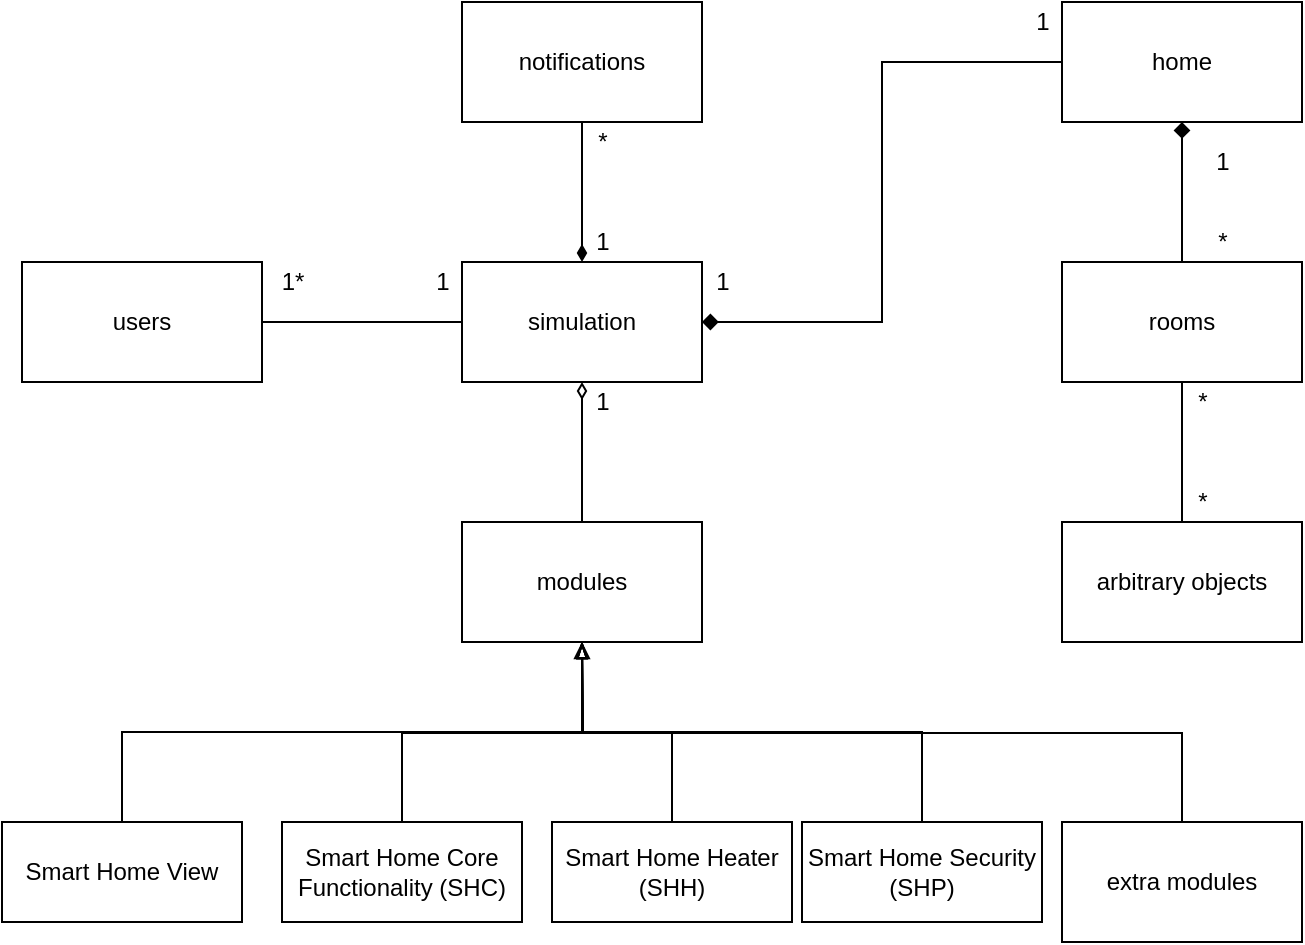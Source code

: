 <mxfile version="13.8.0" type="github" pages="3">
  <diagram id="29xJlA8Se5fbEzLuSr_1" name="domain model">
    <mxGraphModel dx="466" dy="613" grid="1" gridSize="10" guides="1" tooltips="1" connect="1" arrows="1" fold="1" page="1" pageScale="1" pageWidth="850" pageHeight="1100" math="0" shadow="0">
      <root>
        <mxCell id="0" />
        <mxCell id="1" parent="0" />
        <mxCell id="CPHN7FILl5JGV7DydlDY-1" value="users" style="rounded=0;whiteSpace=wrap;html=1;" parent="1" vertex="1">
          <mxGeometry x="40" y="260" width="120" height="60" as="geometry" />
        </mxCell>
        <mxCell id="fkSMhrdSkVYTth2vi6ym-20" style="edgeStyle=orthogonalEdgeStyle;rounded=0;orthogonalLoop=1;jettySize=auto;html=1;exitX=0.5;exitY=1;exitDx=0;exitDy=0;entryX=0.5;entryY=0;entryDx=0;entryDy=0;endArrow=none;endFill=0;startArrow=diamondThin;startFill=0;" parent="1" source="CPHN7FILl5JGV7DydlDY-2" target="CPHN7FILl5JGV7DydlDY-4" edge="1">
          <mxGeometry relative="1" as="geometry" />
        </mxCell>
        <mxCell id="fkSMhrdSkVYTth2vi6ym-21" style="edgeStyle=orthogonalEdgeStyle;rounded=0;orthogonalLoop=1;jettySize=auto;html=1;exitX=0;exitY=0.5;exitDx=0;exitDy=0;entryX=1;entryY=0.5;entryDx=0;entryDy=0;endArrow=none;endFill=0;" parent="1" source="CPHN7FILl5JGV7DydlDY-2" target="CPHN7FILl5JGV7DydlDY-1" edge="1">
          <mxGeometry relative="1" as="geometry" />
        </mxCell>
        <mxCell id="UySvFB3RAScjOvA2F3Ek-2" style="edgeStyle=orthogonalEdgeStyle;rounded=0;orthogonalLoop=1;jettySize=auto;html=1;exitX=1;exitY=0.5;exitDx=0;exitDy=0;entryX=0;entryY=0.5;entryDx=0;entryDy=0;endArrow=none;endFill=0;startArrow=diamond;startFill=1;" parent="1" source="CPHN7FILl5JGV7DydlDY-2" target="UySvFB3RAScjOvA2F3Ek-1" edge="1">
          <mxGeometry relative="1" as="geometry" />
        </mxCell>
        <mxCell id="CPHN7FILl5JGV7DydlDY-2" value="simulation" style="rounded=0;whiteSpace=wrap;html=1;" parent="1" vertex="1">
          <mxGeometry x="260" y="260" width="120" height="60" as="geometry" />
        </mxCell>
        <mxCell id="fkSMhrdSkVYTth2vi6ym-22" style="edgeStyle=orthogonalEdgeStyle;rounded=0;orthogonalLoop=1;jettySize=auto;html=1;exitX=0.5;exitY=1;exitDx=0;exitDy=0;entryX=0.5;entryY=0;entryDx=0;entryDy=0;endArrow=diamondThin;endFill=1;startArrow=none;startFill=0;" parent="1" source="CPHN7FILl5JGV7DydlDY-3" target="CPHN7FILl5JGV7DydlDY-2" edge="1">
          <mxGeometry relative="1" as="geometry" />
        </mxCell>
        <mxCell id="CPHN7FILl5JGV7DydlDY-3" value="notifications" style="rounded=0;whiteSpace=wrap;html=1;" parent="1" vertex="1">
          <mxGeometry x="260" y="130" width="120" height="60" as="geometry" />
        </mxCell>
        <mxCell id="CPHN7FILl5JGV7DydlDY-4" value="modules" style="rounded=0;whiteSpace=wrap;html=1;" parent="1" vertex="1">
          <mxGeometry x="260" y="390" width="120" height="60" as="geometry" />
        </mxCell>
        <mxCell id="fkSMhrdSkVYTth2vi6ym-14" style="edgeStyle=orthogonalEdgeStyle;rounded=0;orthogonalLoop=1;jettySize=auto;html=1;exitX=0.5;exitY=0;exitDx=0;exitDy=0;endArrow=block;endFill=0;" parent="1" source="fkSMhrdSkVYTth2vi6ym-1" target="CPHN7FILl5JGV7DydlDY-4" edge="1">
          <mxGeometry relative="1" as="geometry" />
        </mxCell>
        <mxCell id="fkSMhrdSkVYTth2vi6ym-1" value="Smart Home View" style="rounded=0;whiteSpace=wrap;html=1;" parent="1" vertex="1">
          <mxGeometry x="30" y="540" width="120" height="50" as="geometry" />
        </mxCell>
        <mxCell id="fkSMhrdSkVYTth2vi6ym-16" style="edgeStyle=orthogonalEdgeStyle;rounded=0;orthogonalLoop=1;jettySize=auto;html=1;exitX=0.5;exitY=0;exitDx=0;exitDy=0;endArrow=blockThin;endFill=0;" parent="1" source="fkSMhrdSkVYTth2vi6ym-2" edge="1">
          <mxGeometry relative="1" as="geometry">
            <mxPoint x="320" y="450" as="targetPoint" />
          </mxGeometry>
        </mxCell>
        <mxCell id="fkSMhrdSkVYTth2vi6ym-2" value="Smart Home Core Functionality (SHC)" style="rounded=0;whiteSpace=wrap;html=1;" parent="1" vertex="1">
          <mxGeometry x="170" y="540" width="120" height="50" as="geometry" />
        </mxCell>
        <mxCell id="fkSMhrdSkVYTth2vi6ym-3" value="Smart Home Heater (SHH)" style="whiteSpace=wrap;html=1;" parent="1" vertex="1">
          <mxGeometry x="305" y="540" width="120" height="50" as="geometry" />
        </mxCell>
        <mxCell id="fkSMhrdSkVYTth2vi6ym-18" style="edgeStyle=orthogonalEdgeStyle;rounded=0;orthogonalLoop=1;jettySize=auto;html=1;exitX=0.5;exitY=0;exitDx=0;exitDy=0;entryX=0.5;entryY=1;entryDx=0;entryDy=0;endArrow=blockThin;endFill=0;" parent="1" source="fkSMhrdSkVYTth2vi6ym-4" target="CPHN7FILl5JGV7DydlDY-4" edge="1">
          <mxGeometry relative="1" as="geometry" />
        </mxCell>
        <mxCell id="fkSMhrdSkVYTth2vi6ym-4" value="Smart Home Security (SHP)" style="whiteSpace=wrap;html=1;" parent="1" vertex="1">
          <mxGeometry x="430" y="540" width="120" height="50" as="geometry" />
        </mxCell>
        <mxCell id="fkSMhrdSkVYTth2vi6ym-24" style="edgeStyle=orthogonalEdgeStyle;rounded=0;orthogonalLoop=1;jettySize=auto;html=1;exitX=0.5;exitY=1;exitDx=0;exitDy=0;entryX=0.5;entryY=0;entryDx=0;entryDy=0;endArrow=none;endFill=0;" parent="1" source="fkSMhrdSkVYTth2vi6ym-11" target="fkSMhrdSkVYTth2vi6ym-23" edge="1">
          <mxGeometry relative="1" as="geometry" />
        </mxCell>
        <mxCell id="fkSMhrdSkVYTth2vi6ym-11" value="rooms" style="whiteSpace=wrap;html=1;" parent="1" vertex="1">
          <mxGeometry x="560" y="260" width="120" height="60" as="geometry" />
        </mxCell>
        <mxCell id="fkSMhrdSkVYTth2vi6ym-19" style="edgeStyle=orthogonalEdgeStyle;rounded=0;orthogonalLoop=1;jettySize=auto;html=1;exitX=0.5;exitY=0;exitDx=0;exitDy=0;endArrow=blockThin;endFill=0;" parent="1" source="fkSMhrdSkVYTth2vi6ym-3" edge="1">
          <mxGeometry relative="1" as="geometry">
            <mxPoint x="320" y="450" as="targetPoint" />
          </mxGeometry>
        </mxCell>
        <mxCell id="fkSMhrdSkVYTth2vi6ym-23" value="arbitrary objects" style="whiteSpace=wrap;html=1;" parent="1" vertex="1">
          <mxGeometry x="560" y="390" width="120" height="60" as="geometry" />
        </mxCell>
        <mxCell id="UySvFB3RAScjOvA2F3Ek-3" style="edgeStyle=orthogonalEdgeStyle;rounded=0;orthogonalLoop=1;jettySize=auto;html=1;exitX=0.5;exitY=1;exitDx=0;exitDy=0;entryX=0.5;entryY=0;entryDx=0;entryDy=0;endArrow=none;endFill=0;startArrow=diamond;startFill=1;" parent="1" source="UySvFB3RAScjOvA2F3Ek-1" target="fkSMhrdSkVYTth2vi6ym-11" edge="1">
          <mxGeometry relative="1" as="geometry" />
        </mxCell>
        <mxCell id="UySvFB3RAScjOvA2F3Ek-1" value="home" style="whiteSpace=wrap;html=1;" parent="1" vertex="1">
          <mxGeometry x="560" y="130" width="120" height="60" as="geometry" />
        </mxCell>
        <mxCell id="IYt1yw46BEGq4BvRzfWG-2" style="edgeStyle=orthogonalEdgeStyle;rounded=0;orthogonalLoop=1;jettySize=auto;html=1;exitX=0.5;exitY=0;exitDx=0;exitDy=0;endArrow=blockThin;endFill=0;" parent="1" source="IYt1yw46BEGq4BvRzfWG-1" edge="1">
          <mxGeometry relative="1" as="geometry">
            <mxPoint x="320" y="450" as="targetPoint" />
          </mxGeometry>
        </mxCell>
        <mxCell id="IYt1yw46BEGq4BvRzfWG-1" value="extra modules" style="whiteSpace=wrap;html=1;" parent="1" vertex="1">
          <mxGeometry x="560" y="540" width="120" height="60" as="geometry" />
        </mxCell>
        <mxCell id="gQwUq3gMzSBmTL0Rb7Kc-1" value="1*" style="text;html=1;align=center;verticalAlign=middle;resizable=0;points=[];autosize=1;" parent="1" vertex="1">
          <mxGeometry x="160" y="260" width="30" height="20" as="geometry" />
        </mxCell>
        <mxCell id="gQwUq3gMzSBmTL0Rb7Kc-2" value="1" style="text;html=1;align=center;verticalAlign=middle;resizable=0;points=[];autosize=1;" parent="1" vertex="1">
          <mxGeometry x="240" y="260" width="20" height="20" as="geometry" />
        </mxCell>
        <mxCell id="gQwUq3gMzSBmTL0Rb7Kc-3" value="*" style="text;html=1;align=center;verticalAlign=middle;resizable=0;points=[];autosize=1;" parent="1" vertex="1">
          <mxGeometry x="320" y="190" width="20" height="20" as="geometry" />
        </mxCell>
        <mxCell id="gQwUq3gMzSBmTL0Rb7Kc-4" value="1" style="text;html=1;align=center;verticalAlign=middle;resizable=0;points=[];autosize=1;" parent="1" vertex="1">
          <mxGeometry x="320" y="320" width="20" height="20" as="geometry" />
        </mxCell>
        <mxCell id="gQwUq3gMzSBmTL0Rb7Kc-6" value="1" style="text;html=1;align=center;verticalAlign=middle;resizable=0;points=[];autosize=1;" parent="1" vertex="1">
          <mxGeometry x="320" y="240" width="20" height="20" as="geometry" />
        </mxCell>
        <mxCell id="gQwUq3gMzSBmTL0Rb7Kc-7" value="1" style="text;html=1;align=center;verticalAlign=middle;resizable=0;points=[];autosize=1;" parent="1" vertex="1">
          <mxGeometry x="380" y="260" width="20" height="20" as="geometry" />
        </mxCell>
        <mxCell id="gQwUq3gMzSBmTL0Rb7Kc-8" value="1" style="text;html=1;align=center;verticalAlign=middle;resizable=0;points=[];autosize=1;" parent="1" vertex="1">
          <mxGeometry x="540" y="130" width="20" height="20" as="geometry" />
        </mxCell>
        <mxCell id="gQwUq3gMzSBmTL0Rb7Kc-9" value="1" style="text;html=1;align=center;verticalAlign=middle;resizable=0;points=[];autosize=1;" parent="1" vertex="1">
          <mxGeometry x="630" y="200" width="20" height="20" as="geometry" />
        </mxCell>
        <mxCell id="gQwUq3gMzSBmTL0Rb7Kc-10" value="*" style="text;html=1;align=center;verticalAlign=middle;resizable=0;points=[];autosize=1;" parent="1" vertex="1">
          <mxGeometry x="630" y="240" width="20" height="20" as="geometry" />
        </mxCell>
        <mxCell id="gQwUq3gMzSBmTL0Rb7Kc-11" value="*" style="text;html=1;align=center;verticalAlign=middle;resizable=0;points=[];autosize=1;" parent="1" vertex="1">
          <mxGeometry x="620" y="320" width="20" height="20" as="geometry" />
        </mxCell>
        <mxCell id="gQwUq3gMzSBmTL0Rb7Kc-12" value="*" style="text;html=1;align=center;verticalAlign=middle;resizable=0;points=[];autosize=1;" parent="1" vertex="1">
          <mxGeometry x="620" y="370" width="20" height="20" as="geometry" />
        </mxCell>
      </root>
    </mxGraphModel>
  </diagram>
  <diagram id="61EIeKFrq4l5trr3OWub" name="class">
    <mxGraphModel dx="3219" dy="1007" grid="1" gridSize="10" guides="1" tooltips="1" connect="1" arrows="1" fold="1" page="1" pageScale="1" pageWidth="1100" pageHeight="850" math="0" shadow="0">
      <root>
        <mxCell id="k98FI3-CN0EbQ0Xw41iG-0" />
        <mxCell id="k98FI3-CN0EbQ0Xw41iG-1" parent="k98FI3-CN0EbQ0Xw41iG-0" />
        <mxCell id="Hh1ZqOh16C1T5onKGEZO-32" value="Extends" style="endArrow=block;endSize=16;endFill=0;html=1;exitX=0.5;exitY=0;exitDx=0;exitDy=0;entryX=0;entryY=0.5;entryDx=0;entryDy=0;" parent="k98FI3-CN0EbQ0Xw41iG-1" source="Hh1ZqOh16C1T5onKGEZO-10" target="Hh1ZqOh16C1T5onKGEZO-7" edge="1">
          <mxGeometry width="160" relative="1" as="geometry">
            <mxPoint x="-690" y="1220" as="sourcePoint" />
            <mxPoint x="-700" y="1320" as="targetPoint" />
          </mxGeometry>
        </mxCell>
        <mxCell id="Hh1ZqOh16C1T5onKGEZO-33" value="Extends" style="endArrow=block;endSize=16;endFill=0;html=1;exitX=0.5;exitY=0;exitDx=0;exitDy=0;entryX=1;entryY=0.5;entryDx=0;entryDy=0;" parent="k98FI3-CN0EbQ0Xw41iG-1" source="Hh1ZqOh16C1T5onKGEZO-18" target="Hh1ZqOh16C1T5onKGEZO-7" edge="1">
          <mxGeometry width="160" relative="1" as="geometry">
            <mxPoint x="-770" y="1410" as="sourcePoint" />
            <mxPoint x="-665" y="1289" as="targetPoint" />
          </mxGeometry>
        </mxCell>
        <mxCell id="Hh1ZqOh16C1T5onKGEZO-34" value="Extends" style="endArrow=block;endSize=16;endFill=0;html=1;exitX=0.5;exitY=0;exitDx=0;exitDy=0;entryX=0.5;entryY=1;entryDx=0;entryDy=0;entryPerimeter=0;" parent="k98FI3-CN0EbQ0Xw41iG-1" source="Hh1ZqOh16C1T5onKGEZO-14" target="Hh1ZqOh16C1T5onKGEZO-9" edge="1">
          <mxGeometry width="160" relative="1" as="geometry">
            <mxPoint x="-760" y="1420" as="sourcePoint" />
            <mxPoint x="-655" y="1299" as="targetPoint" />
          </mxGeometry>
        </mxCell>
        <mxCell id="WAo9bf8TWP8gmRhbdrpz-15" style="edgeStyle=orthogonalEdgeStyle;rounded=0;orthogonalLoop=1;jettySize=auto;html=1;startArrow=none;startFill=0;endArrow=diamond;endFill=1;strokeColor=#000000;entryX=0.5;entryY=1;entryDx=0;entryDy=0;" parent="k98FI3-CN0EbQ0Xw41iG-1" source="Hh1ZqOh16C1T5onKGEZO-0" target="WAo9bf8TWP8gmRhbdrpz-10" edge="1">
          <mxGeometry relative="1" as="geometry">
            <mxPoint x="128" y="140" as="targetPoint" />
            <Array as="points">
              <mxPoint x="110" y="610" />
              <mxPoint x="110" y="220" />
            </Array>
          </mxGeometry>
        </mxCell>
        <mxCell id="WAo9bf8TWP8gmRhbdrpz-9" style="rounded=0;orthogonalLoop=1;jettySize=auto;html=1;entryX=1;entryY=0.5;entryDx=0;entryDy=0;edgeStyle=orthogonalEdgeStyle;endArrow=diamond;endFill=1;startArrow=none;startFill=0;" parent="k98FI3-CN0EbQ0Xw41iG-1" source="Hh1ZqOh16C1T5onKGEZO-4" target="Hh1ZqOh16C1T5onKGEZO-23" edge="1">
          <mxGeometry relative="1" as="geometry" />
        </mxCell>
        <mxCell id="Hh1ZqOh16C1T5onKGEZO-22" value="Simulation" style="swimlane;fontStyle=1;align=center;verticalAlign=top;childLayout=stackLayout;horizontal=1;startSize=26;horizontalStack=0;resizeParent=1;resizeParentMax=0;resizeLast=0;collapsible=1;marginBottom=0;" parent="k98FI3-CN0EbQ0Xw41iG-1" vertex="1">
          <mxGeometry x="280" y="20" width="580" height="480" as="geometry" />
        </mxCell>
        <mxCell id="Hh1ZqOh16C1T5onKGEZO-23" value="- date: Date&#xa;- time: Time&#xa;- temperature: float&#xa;- loggedInUser: User&#xa;- users: User&#xa;- house: House&#xa;" style="text;strokeColor=none;fillColor=none;align=left;verticalAlign=top;spacingLeft=4;spacingRight=4;overflow=hidden;rotatable=0;points=[[0,0.5],[1,0.5]];portConstraint=eastwest;" parent="Hh1ZqOh16C1T5onKGEZO-22" vertex="1">
          <mxGeometry y="26" width="580" height="94" as="geometry" />
        </mxCell>
        <mxCell id="Hh1ZqOh16C1T5onKGEZO-24" value="" style="line;strokeWidth=1;fillColor=none;align=left;verticalAlign=middle;spacingTop=-1;spacingLeft=3;spacingRight=3;rotatable=0;labelPosition=right;points=[];portConstraint=eastwest;" parent="Hh1ZqOh16C1T5onKGEZO-22" vertex="1">
          <mxGeometry y="120" width="580" height="8" as="geometry" />
        </mxCell>
        <mxCell id="Hh1ZqOh16C1T5onKGEZO-25" value="+ Simulation (date: Date, time:Time, temprature: float, houseInput: String)&#xa;+ addUser(user: User)&#xa;+ addUser(username: String, password: String, type: String, location: String)&#xa;+ removeUser(user: User)&#xa;+ removeUser(choice: String)&#xa;+ findUserFromID(userId: int): User&#xa;+ logout&#xa;+ printUsers&#xa;+ getDate&#xa;+ setDate(date: Date)&#xa;+ getTime&#xa;+ setTime(time: Time)&#xa;+ getTemperature&#xa;+ setTemperature(temperature: float)&#xa;+ getLoggedInUser&#xa;+ setLoggedInUser(loggedInUser: User)&#xa;+ setLoggedInUserLocation(location: String)&#xa;+ login(username: String, password: String)&#xa;+ editUser(username: String, currentPassword: String, newPassword: String, type: String, location: String)&#xa;+ setHouseLayout(location: String)&#xa;+ getHouseLayout&#xa;+ getUsers&#xa;+ get House&#xa;+ toString&#xa;" style="text;strokeColor=none;fillColor=none;align=left;verticalAlign=top;spacingLeft=4;spacingRight=4;overflow=hidden;rotatable=0;points=[[0,0.5],[1,0.5]];portConstraint=eastwest;" parent="Hh1ZqOh16C1T5onKGEZO-22" vertex="1">
          <mxGeometry y="128" width="580" height="352" as="geometry" />
        </mxCell>
        <mxCell id="Hh1ZqOh16C1T5onKGEZO-3" value="User" style="swimlane;fontStyle=1;align=center;verticalAlign=top;childLayout=stackLayout;horizontal=1;startSize=26;horizontalStack=0;resizeParent=1;resizeParentMax=0;resizeLast=0;collapsible=1;marginBottom=0;" parent="k98FI3-CN0EbQ0Xw41iG-1" vertex="1">
          <mxGeometry x="970" y="70" width="430" height="270" as="geometry" />
        </mxCell>
        <mxCell id="Hh1ZqOh16C1T5onKGEZO-4" value="- type: UserType&#xa;- ID: int&#xa;- location: Room&#xa;- name: String&#xa;- password: String&#xa;&#xa;" style="text;strokeColor=none;fillColor=none;align=left;verticalAlign=top;spacingLeft=4;spacingRight=4;overflow=hidden;rotatable=0;points=[[0,0.5],[1,0.5]];portConstraint=eastwest;" parent="Hh1ZqOh16C1T5onKGEZO-3" vertex="1">
          <mxGeometry y="26" width="430" height="74" as="geometry" />
        </mxCell>
        <mxCell id="Hh1ZqOh16C1T5onKGEZO-5" value="" style="line;strokeWidth=1;fillColor=none;align=left;verticalAlign=middle;spacingTop=-1;spacingLeft=3;spacingRight=3;rotatable=0;labelPosition=right;points=[];portConstraint=eastwest;" parent="Hh1ZqOh16C1T5onKGEZO-3" vertex="1">
          <mxGeometry y="100" width="430" height="10" as="geometry" />
        </mxCell>
        <mxCell id="WAo9bf8TWP8gmRhbdrpz-18" value="+ User(type: UserType, ID: int, location: Room, name: String, password: String)&#xa;+ getType&#xa;+ setType(type: UserType)&#xa;+ getID&#xa;+ setId(ID: int)&#xa;+ getLocation&#xa;+ setLocation(location: Room)&#xa;+ getName&#xa;+ getPassword&#xa;+ setPassword(password: String)&#xa;+ toString" style="text;strokeColor=none;fillColor=none;align=left;verticalAlign=top;spacingLeft=4;spacingRight=4;overflow=hidden;rotatable=0;points=[[0,0.5],[1,0.5]];portConstraint=eastwest;" parent="Hh1ZqOh16C1T5onKGEZO-3" vertex="1">
          <mxGeometry y="110" width="430" height="160" as="geometry" />
        </mxCell>
        <mxCell id="1Z6uNt5oHynkcQSFIYLh-0" value="&lt;p style=&quot;margin: 0px ; margin-top: 4px ; text-align: center&quot;&gt;&lt;i&gt;&amp;lt;&amp;lt;enumeration&amp;gt;&amp;gt;&lt;/i&gt;&lt;br&gt;&lt;b&gt;UserType&lt;/b&gt;&lt;/p&gt;&lt;hr size=&quot;1&quot;&gt;&lt;p style=&quot;text-align: center ; margin: 0px 0px 0px 4px&quot;&gt;PARENT&lt;/p&gt;&lt;p style=&quot;text-align: center ; margin: 0px 0px 0px 4px&quot;&gt;CHILD&lt;/p&gt;&lt;p style=&quot;text-align: center ; margin: 0px 0px 0px 4px&quot;&gt;GUEST&lt;/p&gt;&lt;p style=&quot;text-align: center ; margin: 0px 0px 0px 4px&quot;&gt;STRANGER&lt;/p&gt;" style="verticalAlign=top;align=left;overflow=fill;fontSize=12;fontFamily=Helvetica;html=1;" parent="k98FI3-CN0EbQ0Xw41iG-1" vertex="1">
          <mxGeometry x="1460" y="120" width="120" height="110" as="geometry" />
        </mxCell>
        <mxCell id="6sYtt_yyZBRGDPYd3N_l-8" value="" style="endArrow=none;html=1;exitX=1;exitY=0.5;exitDx=0;exitDy=0;entryX=0;entryY=0.5;entryDx=0;entryDy=0;" edge="1" parent="k98FI3-CN0EbQ0Xw41iG-1" source="6sYtt_yyZBRGDPYd3N_l-5" target="6sYtt_yyZBRGDPYd3N_l-1">
          <mxGeometry width="50" height="50" relative="1" as="geometry">
            <mxPoint x="315" y="830" as="sourcePoint" />
            <mxPoint x="365" y="780" as="targetPoint" />
          </mxGeometry>
        </mxCell>
        <mxCell id="Z85w9RJjv7gsrz5Ugrhh-0" value="ArbitraryObject" style="swimlane;fontStyle=1;align=center;verticalAlign=top;childLayout=stackLayout;horizontal=1;startSize=26;horizontalStack=0;resizeParent=1;resizeParentMax=0;resizeLast=0;collapsible=1;marginBottom=0;" parent="k98FI3-CN0EbQ0Xw41iG-1" vertex="1">
          <mxGeometry x="-1070" y="1390" width="160" height="86" as="geometry" />
        </mxCell>
        <mxCell id="Z85w9RJjv7gsrz5Ugrhh-1" value="+ field: type" style="text;strokeColor=none;fillColor=none;align=left;verticalAlign=top;spacingLeft=4;spacingRight=4;overflow=hidden;rotatable=0;points=[[0,0.5],[1,0.5]];portConstraint=eastwest;" parent="Z85w9RJjv7gsrz5Ugrhh-0" vertex="1">
          <mxGeometry y="26" width="160" height="26" as="geometry" />
        </mxCell>
        <mxCell id="Z85w9RJjv7gsrz5Ugrhh-2" value="" style="line;strokeWidth=1;fillColor=none;align=left;verticalAlign=middle;spacingTop=-1;spacingLeft=3;spacingRight=3;rotatable=0;labelPosition=right;points=[];portConstraint=eastwest;" parent="Z85w9RJjv7gsrz5Ugrhh-0" vertex="1">
          <mxGeometry y="52" width="160" height="8" as="geometry" />
        </mxCell>
        <mxCell id="Z85w9RJjv7gsrz5Ugrhh-3" value="+ obstructWindow" style="text;strokeColor=none;fillColor=none;align=left;verticalAlign=top;spacingLeft=4;spacingRight=4;overflow=hidden;rotatable=0;points=[[0,0.5],[1,0.5]];portConstraint=eastwest;" parent="Z85w9RJjv7gsrz5Ugrhh-0" vertex="1">
          <mxGeometry y="60" width="160" height="26" as="geometry" />
        </mxCell>
        <mxCell id="Hh1ZqOh16C1T5onKGEZO-10" value="SHC" style="swimlane;fontStyle=1;align=center;verticalAlign=top;childLayout=stackLayout;horizontal=1;startSize=26;horizontalStack=0;resizeParent=1;resizeParentMax=0;resizeLast=0;collapsible=1;marginBottom=0;" parent="k98FI3-CN0EbQ0Xw41iG-1" vertex="1">
          <mxGeometry x="-860" y="1400" width="160" height="86" as="geometry" />
        </mxCell>
        <mxCell id="Hh1ZqOh16C1T5onKGEZO-11" value="+ field: type" style="text;strokeColor=none;fillColor=none;align=left;verticalAlign=top;spacingLeft=4;spacingRight=4;overflow=hidden;rotatable=0;points=[[0,0.5],[1,0.5]];portConstraint=eastwest;" parent="Hh1ZqOh16C1T5onKGEZO-10" vertex="1">
          <mxGeometry y="26" width="160" height="26" as="geometry" />
        </mxCell>
        <mxCell id="Hh1ZqOh16C1T5onKGEZO-12" value="" style="line;strokeWidth=1;fillColor=none;align=left;verticalAlign=middle;spacingTop=-1;spacingLeft=3;spacingRight=3;rotatable=0;labelPosition=right;points=[];portConstraint=eastwest;" parent="Hh1ZqOh16C1T5onKGEZO-10" vertex="1">
          <mxGeometry y="52" width="160" height="8" as="geometry" />
        </mxCell>
        <mxCell id="Hh1ZqOh16C1T5onKGEZO-13" value="+ method(type): type" style="text;strokeColor=none;fillColor=none;align=left;verticalAlign=top;spacingLeft=4;spacingRight=4;overflow=hidden;rotatable=0;points=[[0,0.5],[1,0.5]];portConstraint=eastwest;" parent="Hh1ZqOh16C1T5onKGEZO-10" vertex="1">
          <mxGeometry y="60" width="160" height="26" as="geometry" />
        </mxCell>
        <mxCell id="Hh1ZqOh16C1T5onKGEZO-18" value="SHH" style="swimlane;fontStyle=1;align=center;verticalAlign=top;childLayout=stackLayout;horizontal=1;startSize=26;horizontalStack=0;resizeParent=1;resizeParentMax=0;resizeLast=0;collapsible=1;marginBottom=0;" parent="k98FI3-CN0EbQ0Xw41iG-1" vertex="1">
          <mxGeometry x="-490" y="1400" width="160" height="86" as="geometry" />
        </mxCell>
        <mxCell id="Hh1ZqOh16C1T5onKGEZO-19" value="+ field: type" style="text;strokeColor=none;fillColor=none;align=left;verticalAlign=top;spacingLeft=4;spacingRight=4;overflow=hidden;rotatable=0;points=[[0,0.5],[1,0.5]];portConstraint=eastwest;" parent="Hh1ZqOh16C1T5onKGEZO-18" vertex="1">
          <mxGeometry y="26" width="160" height="26" as="geometry" />
        </mxCell>
        <mxCell id="Hh1ZqOh16C1T5onKGEZO-20" value="" style="line;strokeWidth=1;fillColor=none;align=left;verticalAlign=middle;spacingTop=-1;spacingLeft=3;spacingRight=3;rotatable=0;labelPosition=right;points=[];portConstraint=eastwest;" parent="Hh1ZqOh16C1T5onKGEZO-18" vertex="1">
          <mxGeometry y="52" width="160" height="8" as="geometry" />
        </mxCell>
        <mxCell id="Hh1ZqOh16C1T5onKGEZO-21" value="+ method(type): type" style="text;strokeColor=none;fillColor=none;align=left;verticalAlign=top;spacingLeft=4;spacingRight=4;overflow=hidden;rotatable=0;points=[[0,0.5],[1,0.5]];portConstraint=eastwest;" parent="Hh1ZqOh16C1T5onKGEZO-18" vertex="1">
          <mxGeometry y="60" width="160" height="26" as="geometry" />
        </mxCell>
        <mxCell id="Hh1ZqOh16C1T5onKGEZO-14" value="SHP" style="swimlane;fontStyle=1;align=center;verticalAlign=top;childLayout=stackLayout;horizontal=1;startSize=26;horizontalStack=0;resizeParent=1;resizeParentMax=0;resizeLast=0;collapsible=1;marginBottom=0;" parent="k98FI3-CN0EbQ0Xw41iG-1" vertex="1">
          <mxGeometry x="-675" y="1400" width="160" height="86" as="geometry" />
        </mxCell>
        <mxCell id="Hh1ZqOh16C1T5onKGEZO-15" value="+ field: type" style="text;strokeColor=none;fillColor=none;align=left;verticalAlign=top;spacingLeft=4;spacingRight=4;overflow=hidden;rotatable=0;points=[[0,0.5],[1,0.5]];portConstraint=eastwest;" parent="Hh1ZqOh16C1T5onKGEZO-14" vertex="1">
          <mxGeometry y="26" width="160" height="26" as="geometry" />
        </mxCell>
        <mxCell id="Hh1ZqOh16C1T5onKGEZO-16" value="" style="line;strokeWidth=1;fillColor=none;align=left;verticalAlign=middle;spacingTop=-1;spacingLeft=3;spacingRight=3;rotatable=0;labelPosition=right;points=[];portConstraint=eastwest;" parent="Hh1ZqOh16C1T5onKGEZO-14" vertex="1">
          <mxGeometry y="52" width="160" height="8" as="geometry" />
        </mxCell>
        <mxCell id="Hh1ZqOh16C1T5onKGEZO-17" value="+ method(type): type" style="text;strokeColor=none;fillColor=none;align=left;verticalAlign=top;spacingLeft=4;spacingRight=4;overflow=hidden;rotatable=0;points=[[0,0.5],[1,0.5]];portConstraint=eastwest;" parent="Hh1ZqOh16C1T5onKGEZO-14" vertex="1">
          <mxGeometry y="60" width="160" height="26" as="geometry" />
        </mxCell>
        <mxCell id="Hh1ZqOh16C1T5onKGEZO-6" value="Module" style="swimlane;fontStyle=1;align=center;verticalAlign=top;childLayout=stackLayout;horizontal=1;startSize=26;horizontalStack=0;resizeParent=1;resizeParentMax=0;resizeLast=0;collapsible=1;marginBottom=0;" parent="k98FI3-CN0EbQ0Xw41iG-1" vertex="1">
          <mxGeometry x="-675" y="1240" width="160" height="86" as="geometry" />
        </mxCell>
        <mxCell id="Hh1ZqOh16C1T5onKGEZO-7" value="+ field: type" style="text;strokeColor=none;fillColor=none;align=left;verticalAlign=top;spacingLeft=4;spacingRight=4;overflow=hidden;rotatable=0;points=[[0,0.5],[1,0.5]];portConstraint=eastwest;" parent="Hh1ZqOh16C1T5onKGEZO-6" vertex="1">
          <mxGeometry y="26" width="160" height="26" as="geometry" />
        </mxCell>
        <mxCell id="Hh1ZqOh16C1T5onKGEZO-8" value="" style="line;strokeWidth=1;fillColor=none;align=left;verticalAlign=middle;spacingTop=-1;spacingLeft=3;spacingRight=3;rotatable=0;labelPosition=right;points=[];portConstraint=eastwest;" parent="Hh1ZqOh16C1T5onKGEZO-6" vertex="1">
          <mxGeometry y="52" width="160" height="8" as="geometry" />
        </mxCell>
        <mxCell id="Hh1ZqOh16C1T5onKGEZO-9" value="+ method(type): type" style="text;strokeColor=none;fillColor=none;align=left;verticalAlign=top;spacingLeft=4;spacingRight=4;overflow=hidden;rotatable=0;points=[[0,0.5],[1,0.5]];portConstraint=eastwest;" parent="Hh1ZqOh16C1T5onKGEZO-6" vertex="1">
          <mxGeometry y="60" width="160" height="26" as="geometry" />
        </mxCell>
        <mxCell id="6sYtt_yyZBRGDPYd3N_l-11" style="edgeStyle=orthogonalEdgeStyle;rounded=0;orthogonalLoop=1;jettySize=auto;html=1;startArrow=none;startFill=0;endArrow=diamond;endFill=1;strokeColor=#000000;entryX=0;entryY=0.5;entryDx=0;entryDy=0;exitX=1;exitY=0.5;exitDx=0;exitDy=0;" edge="1" parent="k98FI3-CN0EbQ0Xw41iG-1" source="6sYtt_yyZBRGDPYd3N_l-1" target="Hh1ZqOh16C1T5onKGEZO-1">
          <mxGeometry relative="1" as="geometry">
            <mxPoint x="975" y="300" as="targetPoint" />
            <mxPoint x="760" y="600" as="sourcePoint" />
          </mxGeometry>
        </mxCell>
        <mxCell id="6sYtt_yyZBRGDPYd3N_l-14" style="edgeStyle=orthogonalEdgeStyle;rounded=0;orthogonalLoop=1;jettySize=auto;html=1;startArrow=none;startFill=0;endArrow=diamond;endFill=1;strokeColor=#000000;entryX=0;entryY=0.5;entryDx=0;entryDy=0;exitX=1;exitY=0.5;exitDx=0;exitDy=0;" edge="1" parent="k98FI3-CN0EbQ0Xw41iG-1" source="91w05wusWFK-HkxT76u1-0" target="Hh1ZqOh16C1T5onKGEZO-23">
          <mxGeometry relative="1" as="geometry">
            <mxPoint x="55" y="220" as="targetPoint" />
            <mxPoint x="-80" y="490" as="sourcePoint" />
          </mxGeometry>
        </mxCell>
        <mxCell id="6sYtt_yyZBRGDPYd3N_l-15" style="edgeStyle=orthogonalEdgeStyle;rounded=0;orthogonalLoop=1;jettySize=auto;html=1;startArrow=none;startFill=0;endArrow=diamond;endFill=1;strokeColor=#000000;entryX=1;entryY=0.5;entryDx=0;entryDy=0;exitX=0.591;exitY=1.006;exitDx=0;exitDy=0;exitPerimeter=0;" edge="1" parent="k98FI3-CN0EbQ0Xw41iG-1" source="WAo9bf8TWP8gmRhbdrpz-18" target="Hh1ZqOh16C1T5onKGEZO-1">
          <mxGeometry relative="1" as="geometry">
            <mxPoint x="910" y="680" as="targetPoint" />
            <mxPoint x="1220" y="350" as="sourcePoint" />
          </mxGeometry>
        </mxCell>
        <mxCell id="Hh1ZqOh16C1T5onKGEZO-0" value="Room" style="swimlane;fontStyle=1;align=center;verticalAlign=top;childLayout=stackLayout;horizontal=1;startSize=26;horizontalStack=0;resizeParent=1;resizeParentMax=0;resizeLast=0;collapsible=1;marginBottom=0;" parent="k98FI3-CN0EbQ0Xw41iG-1" vertex="1">
          <mxGeometry x="570" y="590" width="360" height="230" as="geometry" />
        </mxCell>
        <mxCell id="Hh1ZqOh16C1T5onKGEZO-1" value="# name: String&#xa;# windows: Window&#xa;# lights: int&#xa;# doors: String&#xa;" style="text;strokeColor=none;fillColor=none;align=left;verticalAlign=top;spacingLeft=4;spacingRight=4;overflow=hidden;rotatable=0;points=[[0,0.5],[1,0.5]];portConstraint=eastwest;" parent="Hh1ZqOh16C1T5onKGEZO-0" vertex="1">
          <mxGeometry y="26" width="360" height="64" as="geometry" />
        </mxCell>
        <mxCell id="Hh1ZqOh16C1T5onKGEZO-2" value="" style="line;strokeWidth=1;fillColor=none;align=left;verticalAlign=middle;spacingTop=-1;spacingLeft=3;spacingRight=3;rotatable=0;labelPosition=right;points=[];portConstraint=eastwest;" parent="Hh1ZqOh16C1T5onKGEZO-0" vertex="1">
          <mxGeometry y="90" width="360" height="10" as="geometry" />
        </mxCell>
        <mxCell id="WAo9bf8TWP8gmRhbdrpz-24" value="+ printRoom&lt;br&gt;+ Room(name: String, windows: Window, lights: int, doors: String)&lt;br&gt;+ getDoors&lt;br&gt;+ setDoors(doors: String)&lt;br&gt;+ getName&lt;br&gt;+ setName(name: String)&lt;br&gt;+ getWindow&lt;br&gt;+ setLight(lights: int)&lt;br&gt;+ roomFromJSON(srcJSONPath: String)" style="text;html=1;align=left;verticalAlign=middle;resizable=0;points=[];autosize=1;" parent="Hh1ZqOh16C1T5onKGEZO-0" vertex="1">
          <mxGeometry y="100" width="360" height="130" as="geometry" />
        </mxCell>
        <mxCell id="6sYtt_yyZBRGDPYd3N_l-0" value="Window" style="swimlane;fontStyle=1;align=center;verticalAlign=top;childLayout=stackLayout;horizontal=1;startSize=26;horizontalStack=0;resizeParent=1;resizeParentMax=0;resizeLast=0;collapsible=1;marginBottom=0;" vertex="1" parent="k98FI3-CN0EbQ0Xw41iG-1">
          <mxGeometry x="305" y="650" width="180" height="140" as="geometry" />
        </mxCell>
        <mxCell id="6sYtt_yyZBRGDPYd3N_l-1" value="- obstructed: Boolean&#xa;- obstruction: ArbitraryObject" style="text;strokeColor=none;fillColor=none;align=left;verticalAlign=top;spacingLeft=4;spacingRight=4;overflow=hidden;rotatable=0;points=[[0,0.5],[1,0.5]];portConstraint=eastwest;" vertex="1" parent="6sYtt_yyZBRGDPYd3N_l-0">
          <mxGeometry y="26" width="180" height="44" as="geometry" />
        </mxCell>
        <mxCell id="6sYtt_yyZBRGDPYd3N_l-2" value="" style="line;strokeWidth=1;fillColor=none;align=left;verticalAlign=middle;spacingTop=-1;spacingLeft=3;spacingRight=3;rotatable=0;labelPosition=right;points=[];portConstraint=eastwest;" vertex="1" parent="6sYtt_yyZBRGDPYd3N_l-0">
          <mxGeometry y="70" width="180" height="2" as="geometry" />
        </mxCell>
        <mxCell id="6sYtt_yyZBRGDPYd3N_l-3" value="+ Window&#xa;+ Window(obs: Arbitrary Object)&#xa;+ getObstructed&#xa;+ setObstructed(obs: Boolean)" style="text;strokeColor=none;fillColor=none;align=left;verticalAlign=top;spacingLeft=4;spacingRight=4;overflow=hidden;rotatable=0;points=[[0,0.5],[1,0.5]];portConstraint=eastwest;" vertex="1" parent="6sYtt_yyZBRGDPYd3N_l-0">
          <mxGeometry y="72" width="180" height="68" as="geometry" />
        </mxCell>
        <mxCell id="6sYtt_yyZBRGDPYd3N_l-4" value="ArbitraryObject" style="swimlane;fontStyle=1;align=center;verticalAlign=top;childLayout=stackLayout;horizontal=1;startSize=26;horizontalStack=0;resizeParent=1;resizeParentMax=0;resizeLast=0;collapsible=1;marginBottom=0;" vertex="1" parent="k98FI3-CN0EbQ0Xw41iG-1">
          <mxGeometry x="80" y="660" width="160" height="110" as="geometry" />
        </mxCell>
        <mxCell id="6sYtt_yyZBRGDPYd3N_l-5" value="- name: String" style="text;strokeColor=none;fillColor=none;align=left;verticalAlign=top;spacingLeft=4;spacingRight=4;overflow=hidden;rotatable=0;points=[[0,0.5],[1,0.5]];portConstraint=eastwest;" vertex="1" parent="6sYtt_yyZBRGDPYd3N_l-4">
          <mxGeometry y="26" width="160" height="26" as="geometry" />
        </mxCell>
        <mxCell id="6sYtt_yyZBRGDPYd3N_l-6" value="" style="line;strokeWidth=1;fillColor=none;align=left;verticalAlign=middle;spacingTop=-1;spacingLeft=3;spacingRight=3;rotatable=0;labelPosition=right;points=[];portConstraint=eastwest;" vertex="1" parent="6sYtt_yyZBRGDPYd3N_l-4">
          <mxGeometry y="52" width="160" height="8" as="geometry" />
        </mxCell>
        <mxCell id="6sYtt_yyZBRGDPYd3N_l-7" value="+ ArbitraryObject(s: String)&#xa;+ ArbitraryObject&#xa;+ getName" style="text;strokeColor=none;fillColor=none;align=left;verticalAlign=top;spacingLeft=4;spacingRight=4;overflow=hidden;rotatable=0;points=[[0,0.5],[1,0.5]];portConstraint=eastwest;" vertex="1" parent="6sYtt_yyZBRGDPYd3N_l-4">
          <mxGeometry y="60" width="160" height="50" as="geometry" />
        </mxCell>
        <mxCell id="WAo9bf8TWP8gmRhbdrpz-10" value="House" style="swimlane;fontStyle=1;align=center;verticalAlign=top;childLayout=stackLayout;horizontal=1;startSize=26;horizontalStack=0;resizeParent=1;resizeParentMax=0;resizeLast=0;collapsible=1;marginBottom=0;" parent="k98FI3-CN0EbQ0Xw41iG-1" vertex="1">
          <mxGeometry x="20" y="80" width="190" height="140" as="geometry" />
        </mxCell>
        <mxCell id="91w05wusWFK-HkxT76u1-0" value="- DEFAULT_LOCATION: String&#xa;# rooms: Room&#xa;- location: String" style="text;strokeColor=none;fillColor=none;align=left;verticalAlign=top;spacingLeft=4;spacingRight=4;overflow=hidden;rotatable=0;points=[[0,0.5],[1,0.5]];portConstraint=eastwest;" parent="WAo9bf8TWP8gmRhbdrpz-10" vertex="1">
          <mxGeometry y="26" width="190" height="44" as="geometry" />
        </mxCell>
        <mxCell id="WAo9bf8TWP8gmRhbdrpz-12" value="" style="line;strokeWidth=1;fillColor=none;align=left;verticalAlign=middle;spacingTop=-1;spacingLeft=3;spacingRight=3;rotatable=0;labelPosition=right;points=[];portConstraint=eastwest;" parent="WAo9bf8TWP8gmRhbdrpz-10" vertex="1">
          <mxGeometry y="70" width="190" height="10" as="geometry" />
        </mxCell>
        <mxCell id="WAo9bf8TWP8gmRhbdrpz-25" value="&lt;div style=&quot;text-align: left&quot;&gt;&lt;span&gt;+ getRooms&lt;/span&gt;&lt;/div&gt;&lt;div style=&quot;text-align: left&quot;&gt;&lt;span&gt;+ House(srcJSON: String)&lt;/span&gt;&lt;/div&gt;&lt;div style=&quot;text-align: left&quot;&gt;&lt;span&gt;+ getLocation&lt;/span&gt;&lt;/div&gt;&lt;div style=&quot;text-align: left&quot;&gt;&lt;span&gt;+ setLocation(location:String)&lt;/span&gt;&lt;/div&gt;" style="text;html=1;align=center;verticalAlign=middle;resizable=0;points=[];autosize=1;" parent="WAo9bf8TWP8gmRhbdrpz-10" vertex="1">
          <mxGeometry y="80" width="190" height="60" as="geometry" />
        </mxCell>
      </root>
    </mxGraphModel>
  </diagram>
  <diagram id="AuCY7fcBZ_13xBlB0Hx5" name="sequence">
    <mxGraphModel dx="1186" dy="613" grid="1" gridSize="10" guides="1" tooltips="1" connect="1" arrows="1" fold="1" page="1" pageScale="1" pageWidth="850" pageHeight="1100" math="0" shadow="0">
      <root>
        <mxCell id="dc7-7ANzqNRgIsda0z-w-0" />
        <mxCell id="dc7-7ANzqNRgIsda0z-w-1" parent="dc7-7ANzqNRgIsda0z-w-0" />
        <mxCell id="MLvOIZUUaTWQDe66VQvx-0" value="&lt;p class=&quot;c5&quot; style=&quot;margin: 0px ; color: rgb(0 , 0 , 0) ; font-size: 11pt ; font-family: &amp;#34;arial&amp;#34; ; padding-top: 12pt ; padding-bottom: 0pt ; line-height: 1.15 ; text-align: left ; font-style: normal ; font-weight: 400 ; letter-spacing: normal ; text-indent: 0px ; text-transform: none ; word-spacing: 0px ; background-color: rgb(255 , 255 , 255)&quot;&gt;&lt;span class=&quot;c0&quot; style=&quot;color: rgb(0 , 0 , 0) ; font-weight: 400 ; text-decoration: none ; vertical-align: baseline ; font-size: 11pt ; font-family: &amp;#34;arial&amp;#34; ; font-style: normal&quot;&gt;Context of the simulation:&amp;nbsp;During the simulation, the user can execute the following commands to modify the context of the simulation:&lt;/span&gt;&lt;/p&gt;&lt;ul class=&quot;c28 lst-kix_knobczqi5p44-0 start&quot; style=&quot;padding: 0px ; margin: 0px ; list-style-type: none ; color: rgb(0 , 0 , 0) ; font-family: &amp;#34;times&amp;#34; ; font-size: medium ; font-style: normal ; font-weight: 400 ; letter-spacing: normal ; text-indent: 0px ; text-transform: none ; word-spacing: 0px ; background-color: rgb(255 , 255 , 255)&quot;&gt;&lt;li class=&quot;c5 c34&quot; style=&quot;color: rgb(0 , 0 , 0) ; font-size: 11pt ; font-family: &amp;#34;arial&amp;#34; ; padding-top: 12pt ; padding-bottom: 0pt ; line-height: 1.15 ; text-align: left ; margin-left: 36pt ; padding-left: 0pt&quot;&gt;&lt;span class=&quot;c0&quot; style=&quot;color: rgb(0 , 0 , 0) ; font-weight: 400 ; text-decoration: none ; vertical-align: baseline ; font-size: 11pt ; font-family: &amp;#34;arial&amp;#34; ; font-style: normal&quot;&gt;Start/stop simulation&lt;/span&gt;&lt;/li&gt;&lt;li class=&quot;c7&quot; style=&quot;color: rgb(0 , 0 , 0) ; font-size: 11pt ; font-family: &amp;#34;arial&amp;#34; ; margin-left: 36pt ; padding-top: 0pt ; padding-left: 0pt ; padding-bottom: 12pt ; line-height: 1.15 ; text-align: left&quot;&gt;&lt;span style=&quot;font-size: 11pt&quot;&gt;Modify date and time&lt;/span&gt;&lt;br&gt;&lt;/li&gt;&lt;li class=&quot;c7&quot; style=&quot;color: rgb(0 , 0 , 0) ; font-size: 11pt ; font-family: &amp;#34;arial&amp;#34; ; margin-left: 36pt ; padding-top: 0pt ; padding-left: 0pt ; padding-bottom: 12pt ; line-height: 1.15 ; text-align: left&quot;&gt;&lt;span class=&quot;c0&quot; style=&quot;color: rgb(0 , 0 , 0) ; font-weight: 400 ; text-decoration: none ; vertical-align: baseline ; font-size: 11pt ; font-family: &amp;#34;arial&amp;#34; ; font-style: normal&quot;&gt;Move the logged user to different room&lt;/span&gt;&lt;/li&gt;&lt;li class=&quot;c7&quot; style=&quot;color: rgb(0 , 0 , 0) ; font-size: 11pt ; font-family: &amp;#34;arial&amp;#34; ; margin-left: 36pt ; padding-top: 0pt ; padding-left: 0pt ; padding-bottom: 12pt ; line-height: 1.15 ; text-align: left&quot;&gt;&lt;span class=&quot;c0&quot; style=&quot;color: rgb(0 , 0 , 0) ; font-weight: 400 ; text-decoration: none ; vertical-align: baseline ; font-size: 11pt ; font-family: &amp;#34;arial&amp;#34; ; font-style: normal&quot;&gt;Place people in specific rooms, or outside home&lt;/span&gt;&lt;/li&gt;&lt;li class=&quot;c7&quot; style=&quot;color: rgb(0 , 0 , 0) ; font-size: 11pt ; font-family: &amp;#34;arial&amp;#34; ; margin-left: 36pt ; padding-top: 0pt ; padding-left: 0pt ; padding-bottom: 12pt ; line-height: 1.15 ; text-align: left&quot;&gt;&lt;span class=&quot;c0&quot; style=&quot;color: rgb(0 , 0 , 0) ; font-weight: 400 ; text-decoration: none ; vertical-align: baseline ; font-size: 11pt ; font-family: &amp;#34;arial&amp;#34; ; font-style: normal&quot;&gt;Modify temperature outside home&lt;/span&gt;&lt;/li&gt;&lt;li class=&quot;c7&quot; style=&quot;color: rgb(0 , 0 , 0) ; font-size: 11pt ; font-family: &amp;#34;arial&amp;#34; ; margin-left: 36pt ; padding-top: 0pt ; padding-left: 0pt ; padding-bottom: 12pt ; line-height: 1.15 ; text-align: left&quot;&gt;&lt;span class=&quot;c0&quot; style=&quot;color: rgb(0 , 0 , 0) ; font-weight: 400 ; text-decoration: none ; vertical-align: baseline ; font-size: 11pt ; font-family: &amp;#34;arial&amp;#34; ; font-style: normal&quot;&gt;Block windows movement by putting an arbitrary object&lt;/span&gt;&lt;/li&gt;&lt;/ul&gt;" style="text;whiteSpace=wrap;html=1;" parent="dc7-7ANzqNRgIsda0z-w-1" vertex="1">
          <mxGeometry x="50" y="30" width="430" height="240" as="geometry" />
        </mxCell>
        <mxCell id="hoeYXX0h2S3YTF7GSaIG-0" value="User" style="shape=umlLifeline;participant=umlActor;perimeter=lifelinePerimeter;whiteSpace=wrap;html=1;container=1;collapsible=0;recursiveResize=0;verticalAlign=top;spacingTop=36;outlineConnect=0;" parent="dc7-7ANzqNRgIsda0z-w-1" vertex="1">
          <mxGeometry x="160" y="350" width="20" height="300" as="geometry" />
        </mxCell>
        <mxCell id="hoeYXX0h2S3YTF7GSaIG-1" value=":UI" style="shape=umlLifeline;perimeter=lifelinePerimeter;whiteSpace=wrap;html=1;container=1;collapsible=0;recursiveResize=0;outlineConnect=0;" parent="dc7-7ANzqNRgIsda0z-w-1" vertex="1">
          <mxGeometry x="250" y="350" width="100" height="300" as="geometry" />
        </mxCell>
      </root>
    </mxGraphModel>
  </diagram>
</mxfile>
